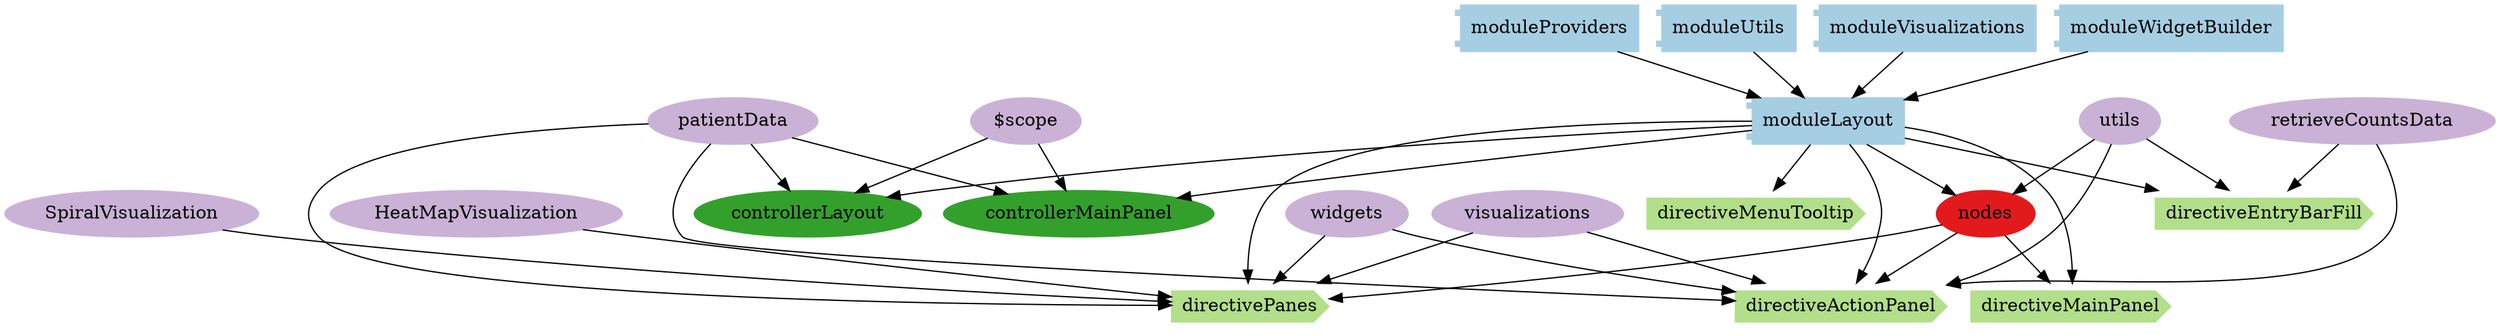 digraph dependencies {
  node[shape="component",style="filled",colorscheme=paired12]


    node[shape="component"]
    "moduleLayout"[label="moduleLayout", color=1]

    
      "moduleProviders"[label="moduleProviders", color=1]
      "moduleProviders" -> "moduleLayout"
    
      "moduleUtils"[label="moduleUtils", color=1]
      "moduleUtils" -> "moduleLayout"
    
      "moduleVisualizations"[label="moduleVisualizations", color=1]
      "moduleVisualizations" -> "moduleLayout"
    
      "moduleWidgetBuilder"[label="moduleWidgetBuilder", color=1]
      "moduleWidgetBuilder" -> "moduleLayout"
    


    node[shape="ellipse"]
    


    
      "controllerMainPanel"[label="controllerMainPanel", color=4]
      "moduleLayout" -> "controllerMainPanel"
    
      "controllerLayout"[label="controllerLayout", color=4]
      "moduleLayout" -> "controllerLayout"
    

    

    
      "nodes"[label="nodes", color=6]
      "moduleLayout" -> "nodes"
    

    node[shape="cds"]
    

    
      "directiveMainPanel"[label="directiveMainPanel", color=3]
      "moduleLayout" -> "directiveMainPanel"
    
      "directiveEntryBarFill"[label="directiveEntryBarFill", color=3]
      "moduleLayout" -> "directiveEntryBarFill"
    
      "directiveMenuTooltip"[label="directiveMenuTooltip", color=3]
      "moduleLayout" -> "directiveMenuTooltip"
    
      "directiveActionPanel"[label="directiveActionPanel", color=3]
      "moduleLayout" -> "directiveActionPanel"
    
      "directivePanes"[label="directivePanes", color=3]
      "moduleLayout" -> "directivePanes"
    









    node[shape="ellipse",style="filled", color=9]
    

    
      
        "nodes"[label="nodes"]
        "nodes" -> "directiveMainPanel"
      
    
      
        "utils"[label="utils"]
        "utils" -> "directiveEntryBarFill"
      
        "retrieveCountsData"[label="retrieveCountsData"]
        "retrieveCountsData" -> "directiveEntryBarFill"
      
    
      
    
      
        "visualizations"[label="visualizations"]
        "visualizations" -> "directiveActionPanel"
      
        "patientData"[label="patientData"]
        "patientData" -> "directiveActionPanel"
      
        "utils"[label="utils"]
        "utils" -> "directiveActionPanel"
      
        "widgets"[label="widgets"]
        "widgets" -> "directiveActionPanel"
      
        "nodes"[label="nodes"]
        "nodes" -> "directiveActionPanel"
      
        "retrieveCountsData"[label="retrieveCountsData"]
        "retrieveCountsData" -> "directiveActionPanel"
      
    
      
        "widgets"[label="widgets"]
        "widgets" -> "directivePanes"
      
        "nodes"[label="nodes"]
        "nodes" -> "directivePanes"
      
        "patientData"[label="patientData"]
        "patientData" -> "directivePanes"
      
        "visualizations"[label="visualizations"]
        "visualizations" -> "directivePanes"
      
        "HeatMapVisualization"[label="HeatMapVisualization"]
        "HeatMapVisualization" -> "directivePanes"
      
        "SpiralVisualization"[label="SpiralVisualization"]
        "SpiralVisualization" -> "directivePanes"
      
    


    
      
        "$scope"[label="$scope"]
        "$scope" -> "controllerMainPanel"
      
        "patientData"[label="patientData"]
        "patientData" -> "controllerMainPanel"
      
    
      
        "$scope"[label="$scope"]
        "$scope" -> "controllerLayout"
      
        "patientData"[label="patientData"]
        "patientData" -> "controllerLayout"
      
    

    

    
      
        "utils"[label="utils"]
        "utils" -> "nodes"
      
    

    


}
